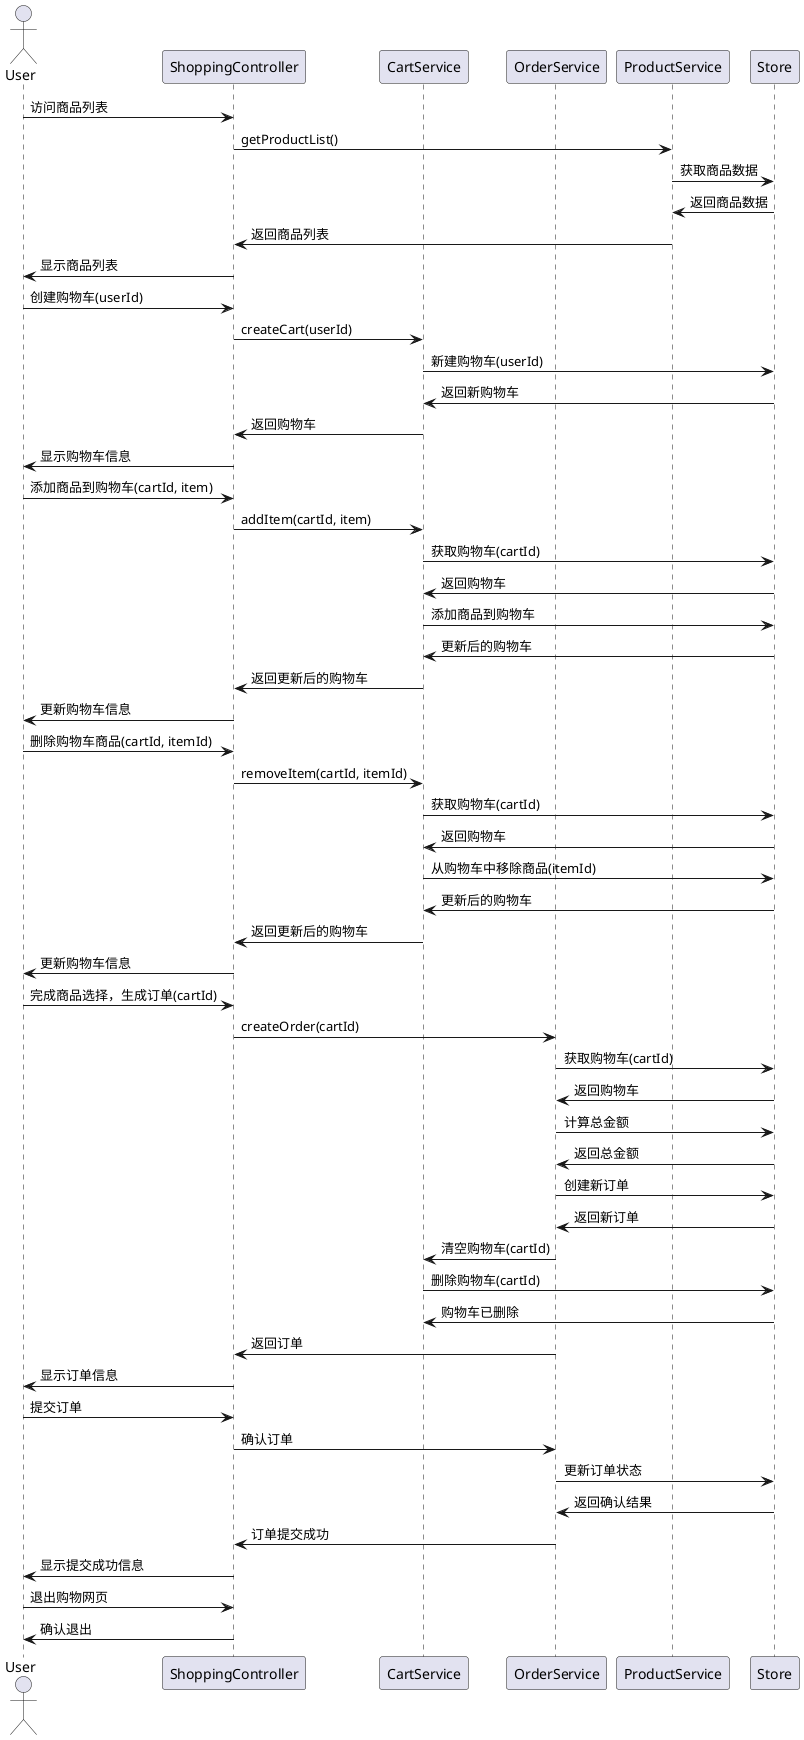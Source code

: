 @startuml
actor User
participant "ShoppingController" as Controller
participant "CartService" as CartSvc
participant "OrderService" as OrderSvc
participant "ProductService" as ProdSvc
participant "Store" as DataStore

User -> Controller : 访问商品列表
Controller -> ProdSvc : getProductList()
ProdSvc -> DataStore : 获取商品数据
DataStore -> ProdSvc : 返回商品数据
ProdSvc -> Controller : 返回商品列表
Controller -> User : 显示商品列表

User -> Controller : 创建购物车(userId)
Controller -> CartSvc : createCart(userId)
CartSvc -> DataStore : 新建购物车(userId)
DataStore -> CartSvc : 返回新购物车
CartSvc -> Controller : 返回购物车
Controller -> User : 显示购物车信息

User -> Controller : 添加商品到购物车(cartId, item)
Controller -> CartSvc : addItem(cartId, item)
CartSvc -> DataStore : 获取购物车(cartId)
DataStore -> CartSvc : 返回购物车
CartSvc -> DataStore : 添加商品到购物车
DataStore -> CartSvc : 更新后的购物车
CartSvc -> Controller : 返回更新后的购物车
Controller -> User : 更新购物车信息

User -> Controller : 删除购物车商品(cartId, itemId)
Controller -> CartSvc : removeItem(cartId, itemId)
CartSvc -> DataStore : 获取购物车(cartId)
DataStore -> CartSvc : 返回购物车
CartSvc -> DataStore : 从购物车中移除商品(itemId)
DataStore -> CartSvc : 更新后的购物车
CartSvc -> Controller : 返回更新后的购物车
Controller -> User : 更新购物车信息

User -> Controller : 完成商品选择，生成订单(cartId)
Controller -> OrderSvc : createOrder(cartId)
OrderSvc -> DataStore : 获取购物车(cartId)
DataStore -> OrderSvc : 返回购物车
OrderSvc -> DataStore : 计算总金额
DataStore -> OrderSvc : 返回总金额
OrderSvc -> DataStore : 创建新订单
DataStore -> OrderSvc : 返回新订单
OrderSvc -> CartSvc : 清空购物车(cartId)
CartSvc -> DataStore : 删除购物车(cartId)
DataStore -> CartSvc : 购物车已删除
OrderSvc -> Controller : 返回订单
Controller -> User : 显示订单信息

User -> Controller : 提交订单
Controller -> OrderSvc : 确认订单
OrderSvc -> DataStore : 更新订单状态
DataStore -> OrderSvc : 返回确认结果
OrderSvc -> Controller : 订单提交成功
Controller -> User : 显示提交成功信息

User -> Controller : 退出购物网页
Controller -> User : 确认退出
@enduml
